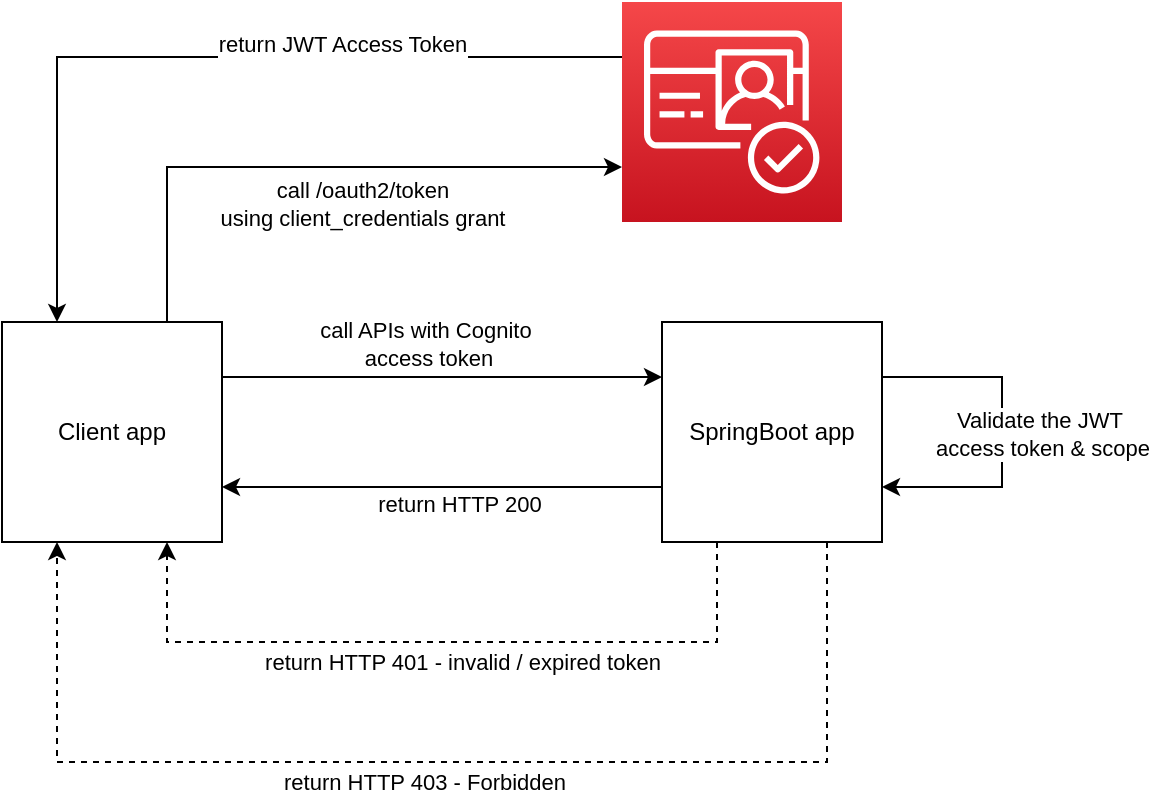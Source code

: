 <mxfile version="22.1.5" type="github">
  <diagram name="Page-1" id="JEvV4KB_SrcCvdY6_MqZ">
    <mxGraphModel dx="1306" dy="680" grid="1" gridSize="10" guides="1" tooltips="1" connect="1" arrows="1" fold="1" page="1" pageScale="1" pageWidth="850" pageHeight="1100" math="0" shadow="0">
      <root>
        <mxCell id="0" />
        <mxCell id="1" parent="0" />
        <mxCell id="8MyqyigHdS4ntQqRPGFD-7" style="edgeStyle=orthogonalEdgeStyle;rounded=0;orthogonalLoop=1;jettySize=auto;html=1;exitX=1;exitY=0.25;exitDx=0;exitDy=0;entryX=0;entryY=0.25;entryDx=0;entryDy=0;" edge="1" parent="1" source="8MyqyigHdS4ntQqRPGFD-1" target="8MyqyigHdS4ntQqRPGFD-6">
          <mxGeometry relative="1" as="geometry" />
        </mxCell>
        <mxCell id="8MyqyigHdS4ntQqRPGFD-10" value="call APIs with Cognito&amp;nbsp;&lt;br&gt;access token" style="edgeLabel;html=1;align=center;verticalAlign=middle;resizable=0;points=[];" vertex="1" connectable="0" parent="8MyqyigHdS4ntQqRPGFD-7">
          <mxGeometry x="-0.064" y="2" relative="1" as="geometry">
            <mxPoint y="-15" as="offset" />
          </mxGeometry>
        </mxCell>
        <mxCell id="8MyqyigHdS4ntQqRPGFD-1" value="Client app" style="whiteSpace=wrap;html=1;aspect=fixed;" vertex="1" parent="1">
          <mxGeometry x="190" y="280" width="110" height="110" as="geometry" />
        </mxCell>
        <mxCell id="8MyqyigHdS4ntQqRPGFD-2" value="" style="sketch=0;points=[[0,0,0],[0.25,0,0],[0.5,0,0],[0.75,0,0],[1,0,0],[0,1,0],[0.25,1,0],[0.5,1,0],[0.75,1,0],[1,1,0],[0,0.25,0],[0,0.5,0],[0,0.75,0],[1,0.25,0],[1,0.5,0],[1,0.75,0]];outlineConnect=0;fontColor=#232F3E;gradientColor=#F54749;gradientDirection=north;fillColor=#C7131F;strokeColor=#ffffff;dashed=0;verticalLabelPosition=bottom;verticalAlign=top;align=center;html=1;fontSize=14;fontStyle=0;aspect=fixed;shape=mxgraph.aws4.resourceIcon;resIcon=mxgraph.aws4.cognito;" vertex="1" parent="1">
          <mxGeometry x="500" y="120" width="110" height="110" as="geometry" />
        </mxCell>
        <mxCell id="8MyqyigHdS4ntQqRPGFD-3" style="edgeStyle=orthogonalEdgeStyle;rounded=0;orthogonalLoop=1;jettySize=auto;html=1;exitX=0.75;exitY=0;exitDx=0;exitDy=0;entryX=0;entryY=0.75;entryDx=0;entryDy=0;entryPerimeter=0;" edge="1" parent="1" source="8MyqyigHdS4ntQqRPGFD-1" target="8MyqyigHdS4ntQqRPGFD-2">
          <mxGeometry relative="1" as="geometry" />
        </mxCell>
        <mxCell id="8MyqyigHdS4ntQqRPGFD-4" value="call /oauth2/token&lt;br&gt;using&amp;nbsp;client_credentials grant" style="edgeLabel;html=1;align=center;verticalAlign=middle;resizable=0;points=[];" vertex="1" connectable="0" parent="8MyqyigHdS4ntQqRPGFD-3">
          <mxGeometry x="0.147" y="-2" relative="1" as="geometry">
            <mxPoint y="16" as="offset" />
          </mxGeometry>
        </mxCell>
        <mxCell id="8MyqyigHdS4ntQqRPGFD-5" value="return JWT Access Token" style="edgeStyle=orthogonalEdgeStyle;rounded=0;orthogonalLoop=1;jettySize=auto;html=1;exitX=0;exitY=0.25;exitDx=0;exitDy=0;entryX=0.25;entryY=0;entryDx=0;entryDy=0;exitPerimeter=0;" edge="1" parent="1" source="8MyqyigHdS4ntQqRPGFD-2" target="8MyqyigHdS4ntQqRPGFD-1">
          <mxGeometry x="-0.325" y="-7" relative="1" as="geometry">
            <mxPoint as="offset" />
          </mxGeometry>
        </mxCell>
        <mxCell id="8MyqyigHdS4ntQqRPGFD-8" style="edgeStyle=orthogonalEdgeStyle;rounded=0;orthogonalLoop=1;jettySize=auto;html=1;exitX=0;exitY=0.75;exitDx=0;exitDy=0;entryX=1;entryY=0.75;entryDx=0;entryDy=0;" edge="1" parent="1" source="8MyqyigHdS4ntQqRPGFD-6" target="8MyqyigHdS4ntQqRPGFD-1">
          <mxGeometry relative="1" as="geometry" />
        </mxCell>
        <mxCell id="8MyqyigHdS4ntQqRPGFD-12" value="return HTTP 200&amp;nbsp;" style="edgeLabel;html=1;align=center;verticalAlign=middle;resizable=0;points=[];" vertex="1" connectable="0" parent="8MyqyigHdS4ntQqRPGFD-8">
          <mxGeometry x="0.109" y="-2" relative="1" as="geometry">
            <mxPoint x="22" y="10" as="offset" />
          </mxGeometry>
        </mxCell>
        <mxCell id="8MyqyigHdS4ntQqRPGFD-13" style="edgeStyle=orthogonalEdgeStyle;rounded=0;orthogonalLoop=1;jettySize=auto;html=1;exitX=0.25;exitY=1;exitDx=0;exitDy=0;entryX=0.75;entryY=1;entryDx=0;entryDy=0;dashed=1;" edge="1" parent="1" source="8MyqyigHdS4ntQqRPGFD-6" target="8MyqyigHdS4ntQqRPGFD-1">
          <mxGeometry relative="1" as="geometry">
            <Array as="points">
              <mxPoint x="548" y="440" />
              <mxPoint x="273" y="440" />
            </Array>
          </mxGeometry>
        </mxCell>
        <mxCell id="8MyqyigHdS4ntQqRPGFD-15" value="return HTTP 401 - invalid / expired token" style="edgeLabel;html=1;align=center;verticalAlign=middle;resizable=0;points=[];" vertex="1" connectable="0" parent="8MyqyigHdS4ntQqRPGFD-13">
          <mxGeometry x="0.133" y="-3" relative="1" as="geometry">
            <mxPoint x="35" y="13" as="offset" />
          </mxGeometry>
        </mxCell>
        <mxCell id="8MyqyigHdS4ntQqRPGFD-14" value="return HTTP 403 - Forbidden" style="edgeStyle=orthogonalEdgeStyle;rounded=0;orthogonalLoop=1;jettySize=auto;html=1;exitX=0.75;exitY=1;exitDx=0;exitDy=0;entryX=0.25;entryY=1;entryDx=0;entryDy=0;dashed=1;" edge="1" parent="1" source="8MyqyigHdS4ntQqRPGFD-6" target="8MyqyigHdS4ntQqRPGFD-1">
          <mxGeometry x="0.033" y="10" relative="1" as="geometry">
            <Array as="points">
              <mxPoint x="603" y="500" />
              <mxPoint x="218" y="500" />
            </Array>
            <mxPoint x="1" as="offset" />
          </mxGeometry>
        </mxCell>
        <mxCell id="8MyqyigHdS4ntQqRPGFD-6" value="SpringBoot app" style="whiteSpace=wrap;html=1;aspect=fixed;" vertex="1" parent="1">
          <mxGeometry x="520" y="280" width="110" height="110" as="geometry" />
        </mxCell>
        <mxCell id="8MyqyigHdS4ntQqRPGFD-9" style="edgeStyle=orthogonalEdgeStyle;rounded=0;orthogonalLoop=1;jettySize=auto;html=1;exitX=1;exitY=0.25;exitDx=0;exitDy=0;entryX=1;entryY=0.75;entryDx=0;entryDy=0;" edge="1" parent="1" source="8MyqyigHdS4ntQqRPGFD-6" target="8MyqyigHdS4ntQqRPGFD-6">
          <mxGeometry relative="1" as="geometry">
            <Array as="points">
              <mxPoint x="690" y="308" />
              <mxPoint x="690" y="363" />
            </Array>
          </mxGeometry>
        </mxCell>
        <mxCell id="8MyqyigHdS4ntQqRPGFD-11" value="Validate the JWT&amp;nbsp;&lt;br&gt;access token &amp;amp; scope" style="edgeLabel;html=1;align=center;verticalAlign=middle;resizable=0;points=[];" vertex="1" connectable="0" parent="8MyqyigHdS4ntQqRPGFD-9">
          <mxGeometry x="-0.114" y="1" relative="1" as="geometry">
            <mxPoint x="19" y="11" as="offset" />
          </mxGeometry>
        </mxCell>
      </root>
    </mxGraphModel>
  </diagram>
</mxfile>
